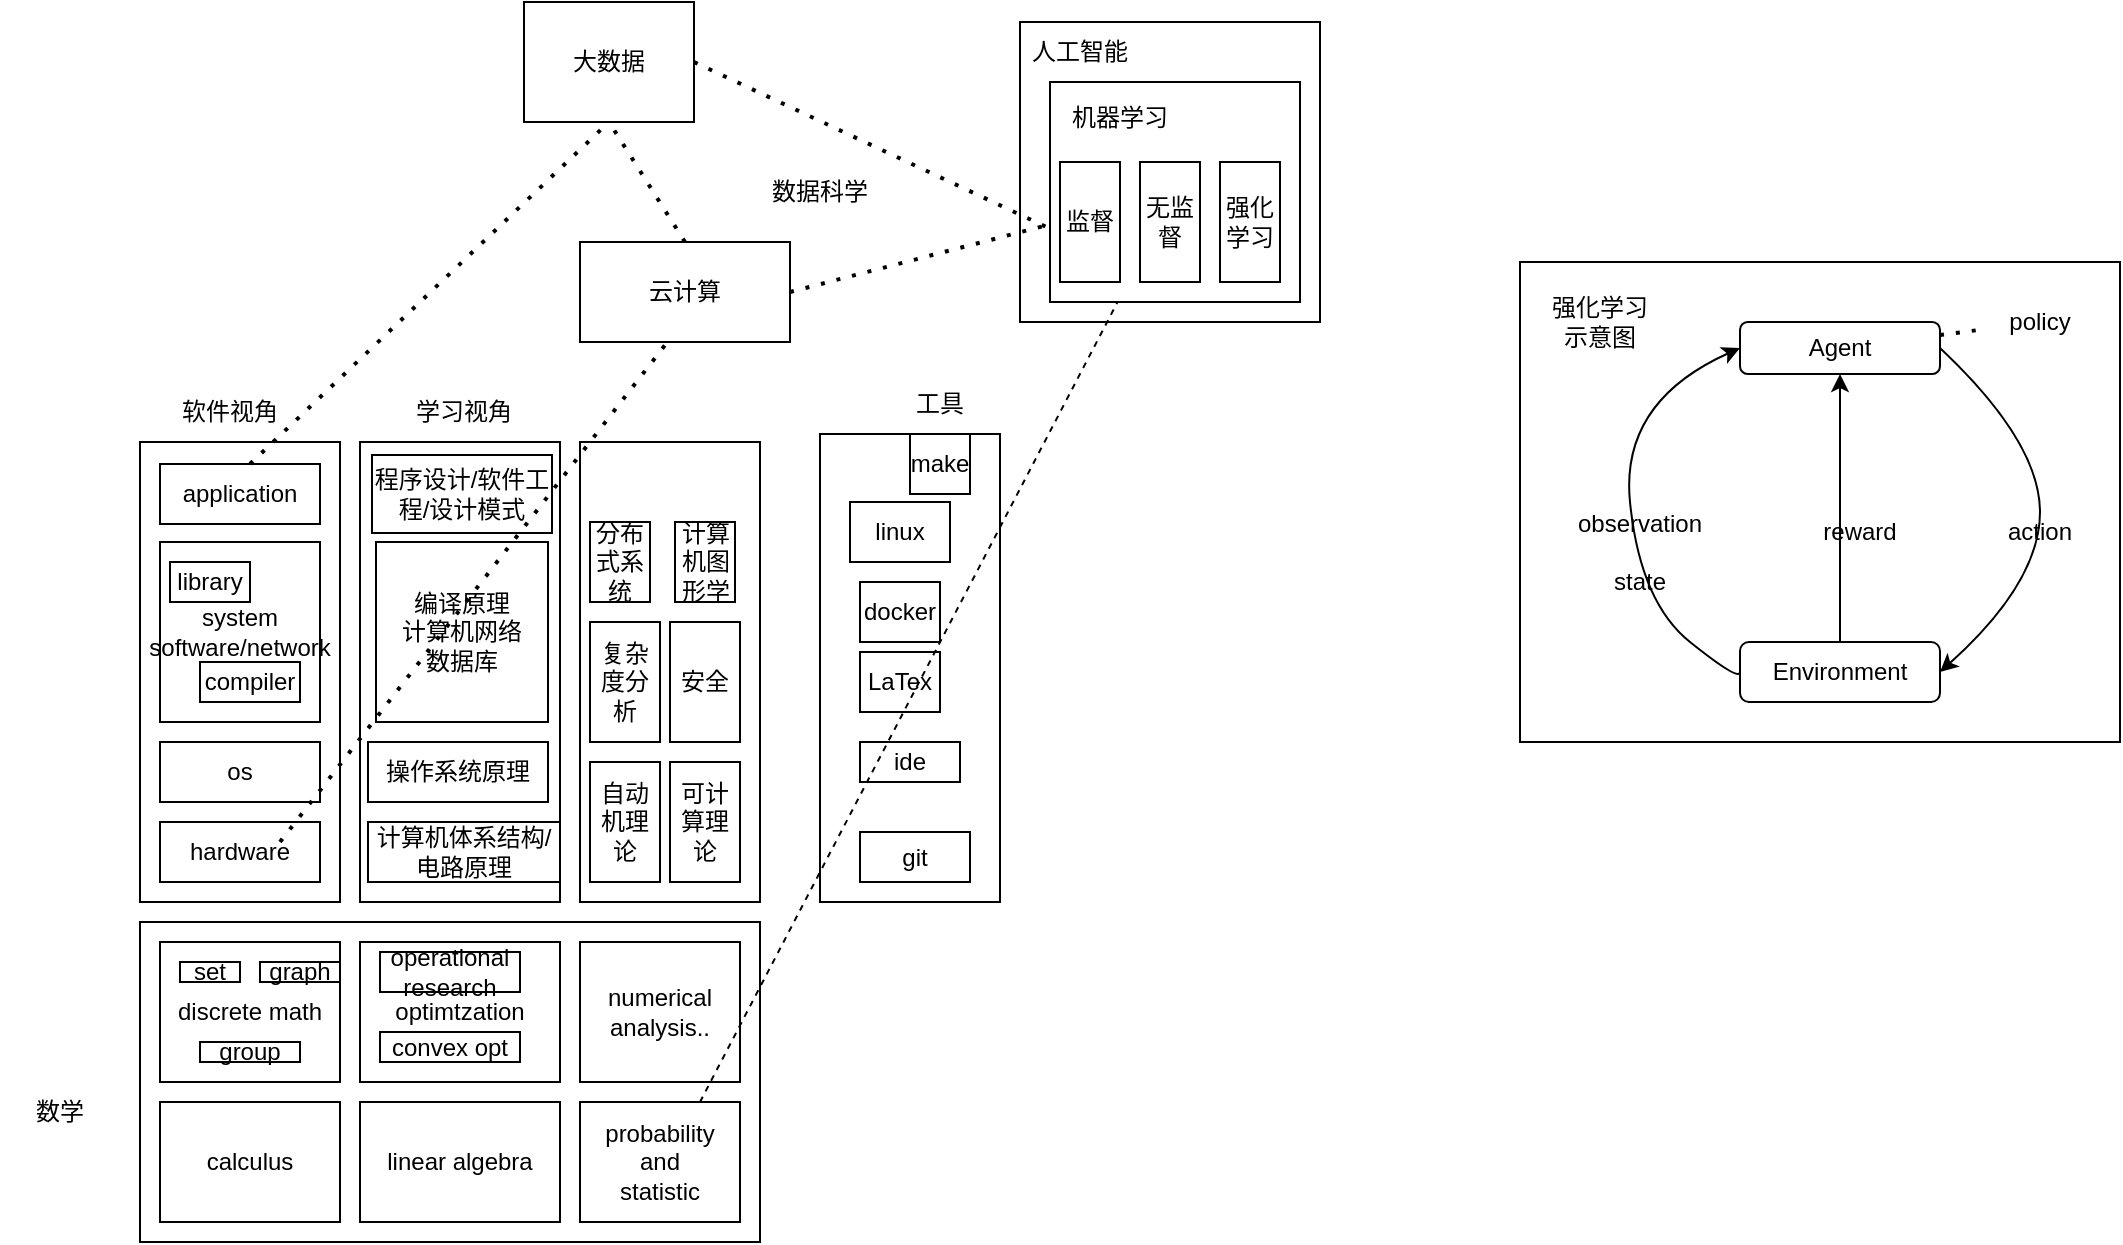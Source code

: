 <mxfile version="20.0.4" type="github">
  <diagram id="HyPCMsuXHtD3BdpcrgVp" name="Page-1">
    <mxGraphModel dx="865" dy="476" grid="1" gridSize="10" guides="1" tooltips="1" connect="1" arrows="1" fold="1" page="1" pageScale="1" pageWidth="827" pageHeight="1169" math="0" shadow="0">
      <root>
        <mxCell id="0" />
        <mxCell id="1" parent="0" />
        <mxCell id="hhnEYyCHxSMIDxLFp0H_-36" value="" style="rounded=0;whiteSpace=wrap;html=1;" parent="1" vertex="1">
          <mxGeometry x="510" y="226" width="90" height="234" as="geometry" />
        </mxCell>
        <mxCell id="hhnEYyCHxSMIDxLFp0H_-1" value="" style="rounded=0;whiteSpace=wrap;html=1;" parent="1" vertex="1">
          <mxGeometry x="170" y="470" width="310" height="160" as="geometry" />
        </mxCell>
        <mxCell id="hhnEYyCHxSMIDxLFp0H_-3" value="calculus" style="rounded=0;whiteSpace=wrap;html=1;" parent="1" vertex="1">
          <mxGeometry x="180" y="560" width="90" height="60" as="geometry" />
        </mxCell>
        <mxCell id="hhnEYyCHxSMIDxLFp0H_-4" value="probability&lt;br&gt;and&lt;br&gt;statistic" style="rounded=0;whiteSpace=wrap;html=1;" parent="1" vertex="1">
          <mxGeometry x="390" y="560" width="80" height="60" as="geometry" />
        </mxCell>
        <mxCell id="hhnEYyCHxSMIDxLFp0H_-5" value="linear algebra" style="rounded=0;whiteSpace=wrap;html=1;" parent="1" vertex="1">
          <mxGeometry x="280" y="560" width="100" height="60" as="geometry" />
        </mxCell>
        <mxCell id="hhnEYyCHxSMIDxLFp0H_-6" value="discrete math" style="rounded=0;whiteSpace=wrap;html=1;" parent="1" vertex="1">
          <mxGeometry x="180" y="480" width="90" height="70" as="geometry" />
        </mxCell>
        <mxCell id="hhnEYyCHxSMIDxLFp0H_-7" value="set" style="rounded=0;whiteSpace=wrap;html=1;" parent="1" vertex="1">
          <mxGeometry x="190" y="490" width="30" height="10" as="geometry" />
        </mxCell>
        <mxCell id="hhnEYyCHxSMIDxLFp0H_-8" value="graph" style="rounded=0;whiteSpace=wrap;html=1;" parent="1" vertex="1">
          <mxGeometry x="230" y="490" width="40" height="10" as="geometry" />
        </mxCell>
        <mxCell id="hhnEYyCHxSMIDxLFp0H_-9" value="group" style="rounded=0;whiteSpace=wrap;html=1;" parent="1" vertex="1">
          <mxGeometry x="200" y="530" width="50" height="10" as="geometry" />
        </mxCell>
        <mxCell id="hhnEYyCHxSMIDxLFp0H_-11" value="optimtzation" style="rounded=0;whiteSpace=wrap;html=1;" parent="1" vertex="1">
          <mxGeometry x="280" y="480" width="100" height="70" as="geometry" />
        </mxCell>
        <mxCell id="hhnEYyCHxSMIDxLFp0H_-12" value="numerical analysis.." style="rounded=0;whiteSpace=wrap;html=1;" parent="1" vertex="1">
          <mxGeometry x="390" y="480" width="80" height="70" as="geometry" />
        </mxCell>
        <mxCell id="hhnEYyCHxSMIDxLFp0H_-13" value="operational research" style="rounded=0;whiteSpace=wrap;html=1;" parent="1" vertex="1">
          <mxGeometry x="290" y="485" width="70" height="20" as="geometry" />
        </mxCell>
        <mxCell id="hhnEYyCHxSMIDxLFp0H_-14" value="convex opt" style="rounded=0;whiteSpace=wrap;html=1;" parent="1" vertex="1">
          <mxGeometry x="290" y="525" width="70" height="15" as="geometry" />
        </mxCell>
        <mxCell id="hhnEYyCHxSMIDxLFp0H_-15" value="数学" style="text;html=1;strokeColor=none;fillColor=none;align=center;verticalAlign=middle;whiteSpace=wrap;rounded=0;" parent="1" vertex="1">
          <mxGeometry x="100" y="550" width="60" height="30" as="geometry" />
        </mxCell>
        <mxCell id="hhnEYyCHxSMIDxLFp0H_-16" value="" style="whiteSpace=wrap;html=1;" parent="1" vertex="1">
          <mxGeometry x="170" y="230" width="100" height="230" as="geometry" />
        </mxCell>
        <mxCell id="hhnEYyCHxSMIDxLFp0H_-17" value="hardware" style="rounded=0;whiteSpace=wrap;html=1;" parent="1" vertex="1">
          <mxGeometry x="180" y="420" width="80" height="30" as="geometry" />
        </mxCell>
        <mxCell id="hhnEYyCHxSMIDxLFp0H_-18" value="os" style="rounded=0;whiteSpace=wrap;html=1;" parent="1" vertex="1">
          <mxGeometry x="180" y="380" width="80" height="30" as="geometry" />
        </mxCell>
        <mxCell id="hhnEYyCHxSMIDxLFp0H_-19" value="system software/network" style="rounded=0;whiteSpace=wrap;html=1;" parent="1" vertex="1">
          <mxGeometry x="180" y="280" width="80" height="90" as="geometry" />
        </mxCell>
        <mxCell id="hhnEYyCHxSMIDxLFp0H_-20" value="application" style="rounded=0;whiteSpace=wrap;html=1;" parent="1" vertex="1">
          <mxGeometry x="180" y="241" width="80" height="30" as="geometry" />
        </mxCell>
        <mxCell id="hhnEYyCHxSMIDxLFp0H_-21" value="library" style="rounded=0;whiteSpace=wrap;html=1;" parent="1" vertex="1">
          <mxGeometry x="185" y="290" width="40" height="20" as="geometry" />
        </mxCell>
        <mxCell id="hhnEYyCHxSMIDxLFp0H_-22" value="compiler" style="rounded=0;whiteSpace=wrap;html=1;" parent="1" vertex="1">
          <mxGeometry x="200" y="340" width="50" height="20" as="geometry" />
        </mxCell>
        <mxCell id="hhnEYyCHxSMIDxLFp0H_-23" value="软件视角" style="text;html=1;strokeColor=none;fillColor=none;align=center;verticalAlign=middle;whiteSpace=wrap;rounded=0;" parent="1" vertex="1">
          <mxGeometry x="185" y="200" width="60" height="30" as="geometry" />
        </mxCell>
        <mxCell id="hhnEYyCHxSMIDxLFp0H_-24" value="" style="rounded=0;whiteSpace=wrap;html=1;" parent="1" vertex="1">
          <mxGeometry x="280" y="230" width="100" height="230" as="geometry" />
        </mxCell>
        <mxCell id="hhnEYyCHxSMIDxLFp0H_-25" value="计算机体系结构/电路原理" style="rounded=0;whiteSpace=wrap;html=1;" parent="1" vertex="1">
          <mxGeometry x="284" y="420" width="96" height="30" as="geometry" />
        </mxCell>
        <mxCell id="hhnEYyCHxSMIDxLFp0H_-26" value="学习视角" style="text;html=1;strokeColor=none;fillColor=none;align=center;verticalAlign=middle;whiteSpace=wrap;rounded=0;" parent="1" vertex="1">
          <mxGeometry x="302" y="200" width="60" height="30" as="geometry" />
        </mxCell>
        <mxCell id="hhnEYyCHxSMIDxLFp0H_-27" value="操作系统原理" style="rounded=0;whiteSpace=wrap;html=1;" parent="1" vertex="1">
          <mxGeometry x="284" y="380" width="90" height="30" as="geometry" />
        </mxCell>
        <mxCell id="hhnEYyCHxSMIDxLFp0H_-28" value="编译原理&lt;br&gt;计算机网络&lt;br&gt;数据库" style="rounded=0;whiteSpace=wrap;html=1;" parent="1" vertex="1">
          <mxGeometry x="288" y="280" width="86" height="90" as="geometry" />
        </mxCell>
        <mxCell id="hhnEYyCHxSMIDxLFp0H_-29" value="程序设计/软件工程/设计模式" style="rounded=0;whiteSpace=wrap;html=1;" parent="1" vertex="1">
          <mxGeometry x="286" y="236.5" width="90" height="39" as="geometry" />
        </mxCell>
        <mxCell id="hhnEYyCHxSMIDxLFp0H_-30" value="" style="rounded=0;whiteSpace=wrap;html=1;" parent="1" vertex="1">
          <mxGeometry x="390" y="230" width="90" height="230" as="geometry" />
        </mxCell>
        <mxCell id="hhnEYyCHxSMIDxLFp0H_-31" value="自动机理论" style="rounded=0;whiteSpace=wrap;html=1;" parent="1" vertex="1">
          <mxGeometry x="395" y="390" width="35" height="60" as="geometry" />
        </mxCell>
        <mxCell id="hhnEYyCHxSMIDxLFp0H_-32" value="可计算理论" style="rounded=0;whiteSpace=wrap;html=1;" parent="1" vertex="1">
          <mxGeometry x="435" y="390" width="35" height="60" as="geometry" />
        </mxCell>
        <mxCell id="hhnEYyCHxSMIDxLFp0H_-33" value="复杂度分析" style="rounded=0;whiteSpace=wrap;html=1;" parent="1" vertex="1">
          <mxGeometry x="395" y="320" width="35" height="60" as="geometry" />
        </mxCell>
        <mxCell id="hhnEYyCHxSMIDxLFp0H_-34" value="安全" style="rounded=0;whiteSpace=wrap;html=1;" parent="1" vertex="1">
          <mxGeometry x="435" y="320" width="35" height="60" as="geometry" />
        </mxCell>
        <mxCell id="hhnEYyCHxSMIDxLFp0H_-35" value="分布式系统" style="rounded=0;whiteSpace=wrap;html=1;" parent="1" vertex="1">
          <mxGeometry x="395" y="270" width="30" height="40" as="geometry" />
        </mxCell>
        <mxCell id="hhnEYyCHxSMIDxLFp0H_-37" value="计算机图形学" style="rounded=0;whiteSpace=wrap;html=1;" parent="1" vertex="1">
          <mxGeometry x="437.5" y="270" width="30" height="40" as="geometry" />
        </mxCell>
        <mxCell id="hhnEYyCHxSMIDxLFp0H_-38" value="git" style="rounded=0;whiteSpace=wrap;html=1;" parent="1" vertex="1">
          <mxGeometry x="530" y="425" width="55" height="25" as="geometry" />
        </mxCell>
        <mxCell id="hhnEYyCHxSMIDxLFp0H_-40" value="ide" style="rounded=0;whiteSpace=wrap;html=1;" parent="1" vertex="1">
          <mxGeometry x="530" y="380" width="50" height="20" as="geometry" />
        </mxCell>
        <mxCell id="hhnEYyCHxSMIDxLFp0H_-42" value="LaTex" style="rounded=0;whiteSpace=wrap;html=1;" parent="1" vertex="1">
          <mxGeometry x="530" y="335" width="40" height="30" as="geometry" />
        </mxCell>
        <mxCell id="hhnEYyCHxSMIDxLFp0H_-43" value="docker" style="rounded=0;whiteSpace=wrap;html=1;" parent="1" vertex="1">
          <mxGeometry x="530" y="300" width="40" height="30" as="geometry" />
        </mxCell>
        <mxCell id="hhnEYyCHxSMIDxLFp0H_-39" value="linux" style="rounded=0;whiteSpace=wrap;html=1;" parent="1" vertex="1">
          <mxGeometry x="525" y="260" width="50" height="30" as="geometry" />
        </mxCell>
        <mxCell id="hhnEYyCHxSMIDxLFp0H_-41" value="make" style="rounded=0;whiteSpace=wrap;html=1;" parent="1" vertex="1">
          <mxGeometry x="555" y="226" width="30" height="30" as="geometry" />
        </mxCell>
        <mxCell id="hhnEYyCHxSMIDxLFp0H_-46" value="" style="endArrow=none;dashed=1;html=1;dashPattern=1 3;strokeWidth=2;rounded=0;entryX=0.5;entryY=1;entryDx=0;entryDy=0;" parent="1" target="hhnEYyCHxSMIDxLFp0H_-47" edge="1">
          <mxGeometry width="50" height="50" relative="1" as="geometry">
            <mxPoint x="225" y="241" as="sourcePoint" />
            <mxPoint x="260" y="170" as="targetPoint" />
          </mxGeometry>
        </mxCell>
        <mxCell id="hhnEYyCHxSMIDxLFp0H_-47" value="大数据" style="rounded=0;whiteSpace=wrap;html=1;" parent="1" vertex="1">
          <mxGeometry x="362" y="10" width="85" height="60" as="geometry" />
        </mxCell>
        <mxCell id="hhnEYyCHxSMIDxLFp0H_-48" value="" style="endArrow=none;dashed=1;html=1;dashPattern=1 3;strokeWidth=2;rounded=0;entryX=0.419;entryY=0.993;entryDx=0;entryDy=0;entryPerimeter=0;" parent="1" target="hhnEYyCHxSMIDxLFp0H_-50" edge="1">
          <mxGeometry width="50" height="50" relative="1" as="geometry">
            <mxPoint x="240" y="430" as="sourcePoint" />
            <mxPoint x="430" y="170" as="targetPoint" />
          </mxGeometry>
        </mxCell>
        <mxCell id="hhnEYyCHxSMIDxLFp0H_-49" value="工具" style="text;html=1;strokeColor=none;fillColor=none;align=center;verticalAlign=middle;whiteSpace=wrap;rounded=0;" parent="1" vertex="1">
          <mxGeometry x="540" y="196" width="60" height="30" as="geometry" />
        </mxCell>
        <mxCell id="hhnEYyCHxSMIDxLFp0H_-50" value="云计算" style="rounded=0;whiteSpace=wrap;html=1;" parent="1" vertex="1">
          <mxGeometry x="390" y="130" width="105" height="50" as="geometry" />
        </mxCell>
        <mxCell id="hhnEYyCHxSMIDxLFp0H_-51" value="" style="rounded=0;whiteSpace=wrap;html=1;" parent="1" vertex="1">
          <mxGeometry x="610" y="20" width="150" height="150" as="geometry" />
        </mxCell>
        <mxCell id="hhnEYyCHxSMIDxLFp0H_-52" value="人工智能" style="text;html=1;strokeColor=none;fillColor=none;align=center;verticalAlign=middle;whiteSpace=wrap;rounded=0;" parent="1" vertex="1">
          <mxGeometry x="610" y="20" width="60" height="30" as="geometry" />
        </mxCell>
        <mxCell id="hhnEYyCHxSMIDxLFp0H_-53" value="" style="rounded=0;whiteSpace=wrap;html=1;" parent="1" vertex="1">
          <mxGeometry x="625" y="50" width="125" height="110" as="geometry" />
        </mxCell>
        <mxCell id="hhnEYyCHxSMIDxLFp0H_-56" value="机器学习" style="text;html=1;strokeColor=none;fillColor=none;align=center;verticalAlign=middle;whiteSpace=wrap;rounded=0;" parent="1" vertex="1">
          <mxGeometry x="630" y="53" width="60" height="30" as="geometry" />
        </mxCell>
        <mxCell id="hhnEYyCHxSMIDxLFp0H_-57" value="监督" style="rounded=0;whiteSpace=wrap;html=1;" parent="1" vertex="1">
          <mxGeometry x="630" y="90" width="30" height="60" as="geometry" />
        </mxCell>
        <mxCell id="hhnEYyCHxSMIDxLFp0H_-58" value="无监督" style="rounded=0;whiteSpace=wrap;html=1;" parent="1" vertex="1">
          <mxGeometry x="670" y="90" width="30" height="60" as="geometry" />
        </mxCell>
        <mxCell id="hhnEYyCHxSMIDxLFp0H_-59" value="强化学习" style="rounded=0;whiteSpace=wrap;html=1;" parent="1" vertex="1">
          <mxGeometry x="710" y="90" width="30" height="60" as="geometry" />
        </mxCell>
        <mxCell id="hhnEYyCHxSMIDxLFp0H_-61" value="" style="endArrow=none;dashed=1;html=1;dashPattern=1 3;strokeWidth=2;rounded=0;exitX=1;exitY=0.5;exitDx=0;exitDy=0;" parent="1" source="hhnEYyCHxSMIDxLFp0H_-50" target="hhnEYyCHxSMIDxLFp0H_-53" edge="1">
          <mxGeometry width="50" height="50" relative="1" as="geometry">
            <mxPoint x="530" y="180" as="sourcePoint" />
            <mxPoint x="580" y="130" as="targetPoint" />
          </mxGeometry>
        </mxCell>
        <mxCell id="hhnEYyCHxSMIDxLFp0H_-62" value="" style="endArrow=none;dashed=1;html=1;dashPattern=1 3;strokeWidth=2;rounded=0;entryX=0.5;entryY=1;entryDx=0;entryDy=0;exitX=0.5;exitY=0;exitDx=0;exitDy=0;" parent="1" source="hhnEYyCHxSMIDxLFp0H_-50" target="hhnEYyCHxSMIDxLFp0H_-47" edge="1">
          <mxGeometry width="50" height="50" relative="1" as="geometry">
            <mxPoint x="390" y="140" as="sourcePoint" />
            <mxPoint x="440" y="90" as="targetPoint" />
          </mxGeometry>
        </mxCell>
        <mxCell id="hhnEYyCHxSMIDxLFp0H_-63" value="" style="endArrow=none;dashed=1;html=1;dashPattern=1 3;strokeWidth=2;rounded=0;exitX=1;exitY=0.5;exitDx=0;exitDy=0;entryX=-0.005;entryY=0.664;entryDx=0;entryDy=0;entryPerimeter=0;" parent="1" source="hhnEYyCHxSMIDxLFp0H_-47" target="hhnEYyCHxSMIDxLFp0H_-53" edge="1">
          <mxGeometry width="50" height="50" relative="1" as="geometry">
            <mxPoint x="570" y="80" as="sourcePoint" />
            <mxPoint x="620" y="30" as="targetPoint" />
          </mxGeometry>
        </mxCell>
        <mxCell id="hhnEYyCHxSMIDxLFp0H_-64" value="数据科学" style="text;html=1;strokeColor=none;fillColor=none;align=center;verticalAlign=middle;whiteSpace=wrap;rounded=0;" parent="1" vertex="1">
          <mxGeometry x="480" y="90" width="60" height="30" as="geometry" />
        </mxCell>
        <mxCell id="hhnEYyCHxSMIDxLFp0H_-65" value="" style="endArrow=none;dashed=1;html=1;rounded=0;exitX=0.75;exitY=0;exitDx=0;exitDy=0;" parent="1" source="hhnEYyCHxSMIDxLFp0H_-4" target="hhnEYyCHxSMIDxLFp0H_-53" edge="1">
          <mxGeometry width="50" height="50" relative="1" as="geometry">
            <mxPoint x="460" y="600" as="sourcePoint" />
            <mxPoint x="510" y="550" as="targetPoint" />
          </mxGeometry>
        </mxCell>
        <mxCell id="hhnEYyCHxSMIDxLFp0H_-66" value="" style="rounded=0;whiteSpace=wrap;html=1;" parent="1" vertex="1">
          <mxGeometry x="860" y="140" width="300" height="240" as="geometry" />
        </mxCell>
        <mxCell id="hhnEYyCHxSMIDxLFp0H_-67" value="Agent" style="rounded=1;whiteSpace=wrap;html=1;" parent="1" vertex="1">
          <mxGeometry x="970" y="170" width="100" height="26" as="geometry" />
        </mxCell>
        <mxCell id="hhnEYyCHxSMIDxLFp0H_-68" value="Environment" style="rounded=1;whiteSpace=wrap;html=1;" parent="1" vertex="1">
          <mxGeometry x="970" y="330" width="100" height="30" as="geometry" />
        </mxCell>
        <mxCell id="hhnEYyCHxSMIDxLFp0H_-70" value="" style="curved=1;endArrow=classic;html=1;rounded=0;exitX=0;exitY=0.5;exitDx=0;exitDy=0;entryX=0;entryY=0.5;entryDx=0;entryDy=0;" parent="1" source="hhnEYyCHxSMIDxLFp0H_-68" target="hhnEYyCHxSMIDxLFp0H_-67" edge="1">
          <mxGeometry width="50" height="50" relative="1" as="geometry">
            <mxPoint x="930" y="330" as="sourcePoint" />
            <mxPoint x="980" y="280" as="targetPoint" />
            <Array as="points">
              <mxPoint x="970" y="350" />
              <mxPoint x="920" y="310" />
              <mxPoint x="910" y="210" />
            </Array>
          </mxGeometry>
        </mxCell>
        <mxCell id="hhnEYyCHxSMIDxLFp0H_-71" value="" style="curved=1;endArrow=classic;html=1;rounded=0;entryX=1;entryY=0.5;entryDx=0;entryDy=0;exitX=1;exitY=0.5;exitDx=0;exitDy=0;" parent="1" source="hhnEYyCHxSMIDxLFp0H_-67" target="hhnEYyCHxSMIDxLFp0H_-68" edge="1">
          <mxGeometry width="50" height="50" relative="1" as="geometry">
            <mxPoint x="1060" y="280" as="sourcePoint" />
            <mxPoint x="1110" y="230" as="targetPoint" />
            <Array as="points">
              <mxPoint x="1120" y="230" />
              <mxPoint x="1120" y="300" />
            </Array>
          </mxGeometry>
        </mxCell>
        <mxCell id="hhnEYyCHxSMIDxLFp0H_-72" value="observation" style="text;html=1;strokeColor=none;fillColor=none;align=center;verticalAlign=middle;whiteSpace=wrap;rounded=0;" parent="1" vertex="1">
          <mxGeometry x="890" y="256" width="60" height="30" as="geometry" />
        </mxCell>
        <mxCell id="hhnEYyCHxSMIDxLFp0H_-73" value="" style="endArrow=classic;html=1;rounded=0;" parent="1" target="hhnEYyCHxSMIDxLFp0H_-67" edge="1">
          <mxGeometry width="50" height="50" relative="1" as="geometry">
            <mxPoint x="1020" y="330" as="sourcePoint" />
            <mxPoint x="1070" y="280" as="targetPoint" />
          </mxGeometry>
        </mxCell>
        <mxCell id="hhnEYyCHxSMIDxLFp0H_-74" value="reward" style="text;html=1;strokeColor=none;fillColor=none;align=center;verticalAlign=middle;whiteSpace=wrap;rounded=0;" parent="1" vertex="1">
          <mxGeometry x="1000" y="260" width="60" height="30" as="geometry" />
        </mxCell>
        <mxCell id="hhnEYyCHxSMIDxLFp0H_-77" value="action" style="text;html=1;strokeColor=none;fillColor=none;align=center;verticalAlign=middle;whiteSpace=wrap;rounded=0;" parent="1" vertex="1">
          <mxGeometry x="1090" y="260" width="60" height="30" as="geometry" />
        </mxCell>
        <mxCell id="hhnEYyCHxSMIDxLFp0H_-78" value="policy" style="text;html=1;strokeColor=none;fillColor=none;align=center;verticalAlign=middle;whiteSpace=wrap;rounded=0;" parent="1" vertex="1">
          <mxGeometry x="1090" y="160" width="60" height="20" as="geometry" />
        </mxCell>
        <mxCell id="hhnEYyCHxSMIDxLFp0H_-79" value="" style="endArrow=none;dashed=1;html=1;dashPattern=1 3;strokeWidth=2;rounded=0;" parent="1" source="hhnEYyCHxSMIDxLFp0H_-67" target="hhnEYyCHxSMIDxLFp0H_-78" edge="1">
          <mxGeometry width="50" height="50" relative="1" as="geometry">
            <mxPoint x="1010" y="200" as="sourcePoint" />
            <mxPoint x="1060" y="150" as="targetPoint" />
          </mxGeometry>
        </mxCell>
        <mxCell id="hhnEYyCHxSMIDxLFp0H_-80" value="强化学习示意图" style="text;html=1;strokeColor=none;fillColor=none;align=center;verticalAlign=middle;whiteSpace=wrap;rounded=0;" parent="1" vertex="1">
          <mxGeometry x="870" y="155" width="60" height="30" as="geometry" />
        </mxCell>
        <mxCell id="y1YV-tyau_0cO2Xa7r8u-1" value="state" style="text;html=1;strokeColor=none;fillColor=none;align=center;verticalAlign=middle;whiteSpace=wrap;rounded=0;" vertex="1" parent="1">
          <mxGeometry x="890" y="285" width="60" height="30" as="geometry" />
        </mxCell>
      </root>
    </mxGraphModel>
  </diagram>
</mxfile>

